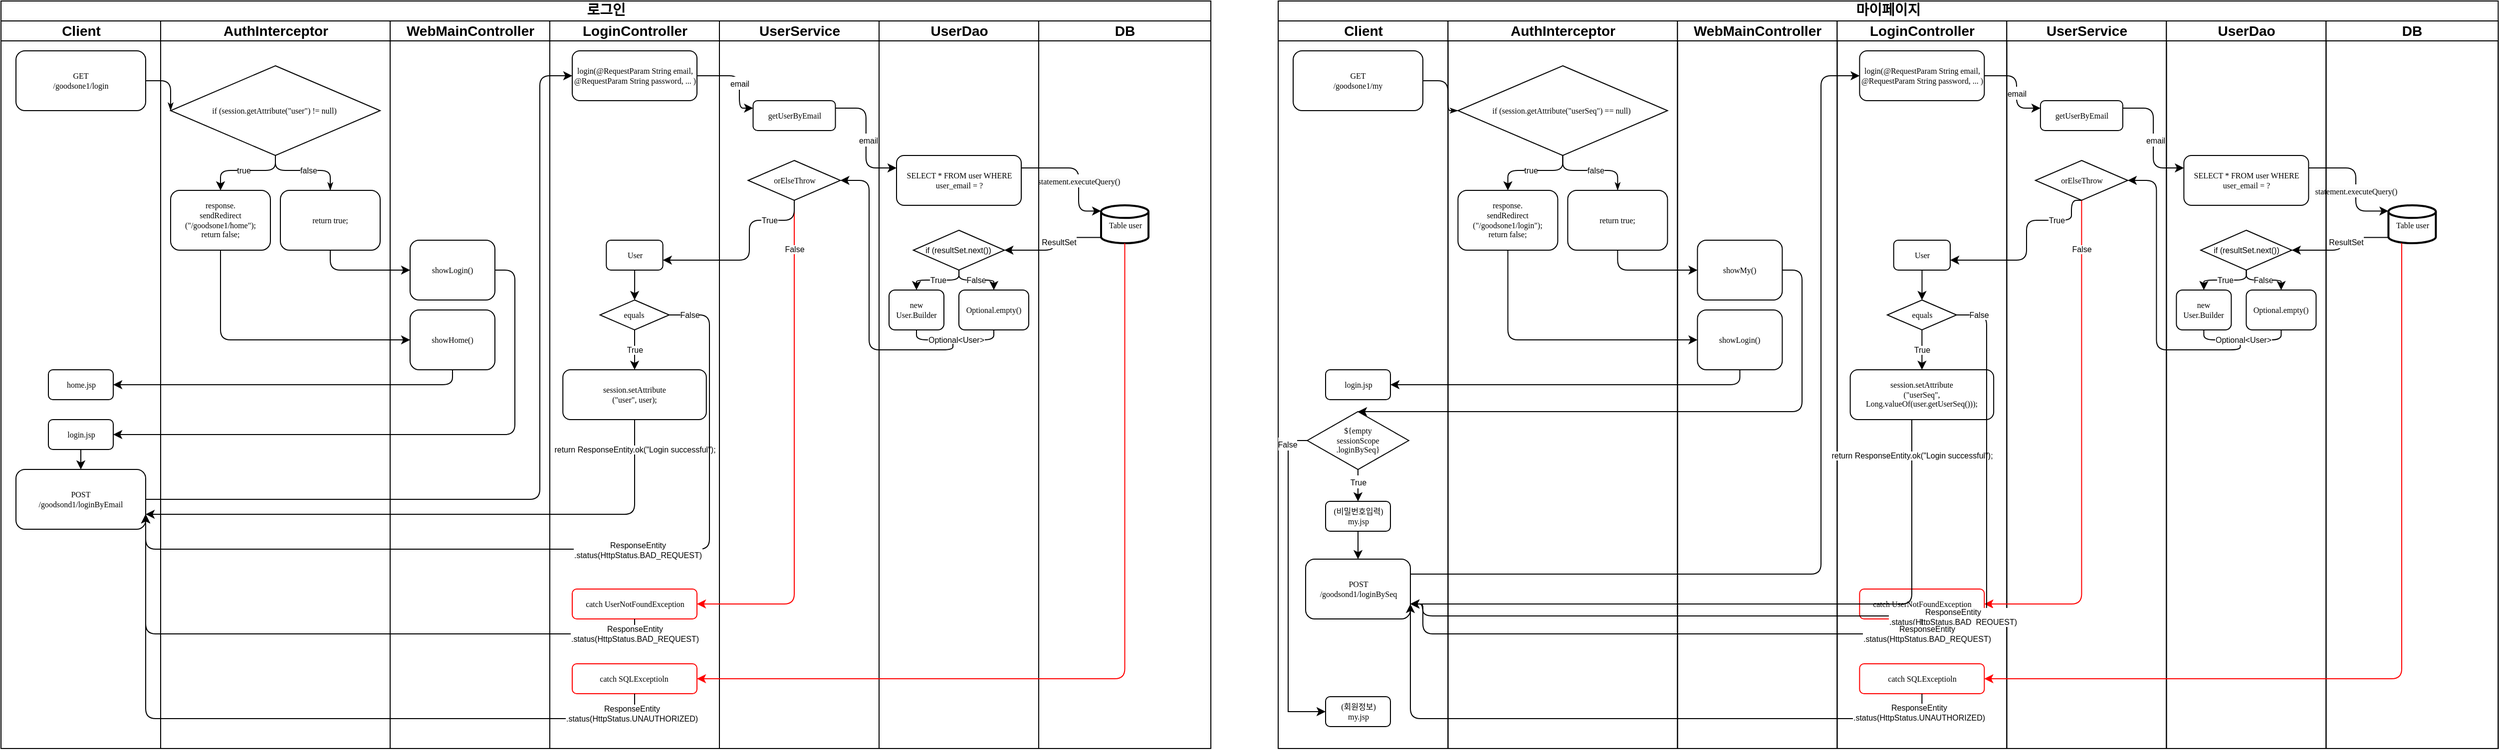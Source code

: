 <mxfile version="24.6.1" type="device">
  <diagram name="Page-1" id="74e2e168-ea6b-b213-b513-2b3c1d86103e">
    <mxGraphModel dx="3105" dy="2195" grid="0" gridSize="10" guides="1" tooltips="1" connect="1" arrows="1" fold="1" page="1" pageScale="1" pageWidth="1100" pageHeight="850" background="none" math="0" shadow="0">
      <root>
        <mxCell id="0" />
        <mxCell id="1" parent="0" />
        <mxCell id="77e6c97f196da883-1" value="로그인" style="swimlane;html=1;childLayout=stackLayout;startSize=20;rounded=0;shadow=0;labelBackgroundColor=none;strokeWidth=1;fontFamily=Verdana;fontSize=14;align=center;" parent="1" vertex="1">
          <mxGeometry x="90" y="20" width="1212.5" height="750" as="geometry" />
        </mxCell>
        <mxCell id="77e6c97f196da883-26" style="edgeStyle=orthogonalEdgeStyle;rounded=1;html=1;labelBackgroundColor=none;startArrow=none;startFill=0;startSize=5;endArrow=classicThin;endFill=1;endSize=5;jettySize=auto;orthogonalLoop=1;strokeWidth=1;fontFamily=Verdana;fontSize=8;entryX=0;entryY=0.5;entryDx=0;entryDy=0;" parent="77e6c97f196da883-1" source="77e6c97f196da883-8" target="_-b6Wf-rLav5tkxfngCv-1" edge="1">
          <mxGeometry relative="1" as="geometry">
            <mxPoint x="190" y="80" as="targetPoint" />
            <Array as="points">
              <mxPoint x="170" y="80" />
            </Array>
          </mxGeometry>
        </mxCell>
        <mxCell id="77e6c97f196da883-2" value="Client" style="swimlane;html=1;startSize=20;fontSize=14;" parent="77e6c97f196da883-1" vertex="1">
          <mxGeometry y="20" width="160" height="730" as="geometry" />
        </mxCell>
        <mxCell id="77e6c97f196da883-8" value="GET&lt;br style=&quot;font-size: 8px;&quot;&gt;/goodsone1/login" style="rounded=1;whiteSpace=wrap;html=1;shadow=0;labelBackgroundColor=none;strokeWidth=1;fontFamily=Verdana;fontSize=8;align=center;" parent="77e6c97f196da883-2" vertex="1">
          <mxGeometry x="15" y="30" width="130" height="60" as="geometry" />
        </mxCell>
        <mxCell id="_-b6Wf-rLav5tkxfngCv-128" style="edgeStyle=orthogonalEdgeStyle;shape=connector;curved=0;rounded=1;orthogonalLoop=1;jettySize=auto;html=1;entryX=0.5;entryY=0;entryDx=0;entryDy=0;shadow=0;strokeColor=default;align=center;verticalAlign=middle;fontFamily=Helvetica;fontSize=8;fontColor=default;labelBackgroundColor=default;resizable=0;endArrow=classic;flowAnimation=0;" parent="77e6c97f196da883-2" source="_-b6Wf-rLav5tkxfngCv-10" target="_-b6Wf-rLav5tkxfngCv-18" edge="1">
          <mxGeometry relative="1" as="geometry" />
        </mxCell>
        <mxCell id="_-b6Wf-rLav5tkxfngCv-10" value="login.jsp" style="rounded=1;whiteSpace=wrap;html=1;shadow=0;labelBackgroundColor=none;strokeWidth=1;fontFamily=Verdana;fontSize=8;align=center;" parent="77e6c97f196da883-2" vertex="1">
          <mxGeometry x="47.5" y="400" width="65" height="30" as="geometry" />
        </mxCell>
        <mxCell id="_-b6Wf-rLav5tkxfngCv-16" value="home.jsp" style="rounded=1;whiteSpace=wrap;html=1;shadow=0;labelBackgroundColor=none;strokeWidth=1;fontFamily=Verdana;fontSize=8;align=center;" parent="77e6c97f196da883-2" vertex="1">
          <mxGeometry x="47.5" y="350" width="65" height="30" as="geometry" />
        </mxCell>
        <mxCell id="_-b6Wf-rLav5tkxfngCv-18" value="POST&lt;br&gt;/goodsond1/loginByEmail" style="rounded=1;whiteSpace=wrap;html=1;shadow=0;labelBackgroundColor=none;strokeWidth=1;fontFamily=Verdana;fontSize=8;align=center;" parent="77e6c97f196da883-2" vertex="1">
          <mxGeometry x="15" y="450" width="130" height="60" as="geometry" />
        </mxCell>
        <mxCell id="77e6c97f196da883-3" value="AuthInterceptor" style="swimlane;html=1;startSize=20;fontSize=14;" parent="77e6c97f196da883-1" vertex="1">
          <mxGeometry x="160" y="20" width="230" height="730" as="geometry" />
        </mxCell>
        <mxCell id="_-b6Wf-rLav5tkxfngCv-1" value="if (session.getAttribute(&quot;user&quot;) != null)&amp;nbsp;" style="rhombus;whiteSpace=wrap;html=1;rounded=0;shadow=0;labelBackgroundColor=none;strokeWidth=1;fontFamily=Verdana;fontSize=8;align=center;" parent="77e6c97f196da883-3" vertex="1">
          <mxGeometry x="10" y="45" width="210" height="90" as="geometry" />
        </mxCell>
        <mxCell id="77e6c97f196da883-9" value="return true;" style="rounded=1;whiteSpace=wrap;html=1;shadow=0;labelBackgroundColor=none;strokeWidth=1;fontFamily=Verdana;fontSize=8;align=center;" parent="77e6c97f196da883-3" vertex="1">
          <mxGeometry x="120" y="170" width="100" height="60" as="geometry" />
        </mxCell>
        <mxCell id="77e6c97f196da883-27" style="edgeStyle=orthogonalEdgeStyle;rounded=1;html=1;labelBackgroundColor=none;startArrow=none;startFill=0;startSize=5;endArrow=classicThin;endFill=1;endSize=5;jettySize=auto;orthogonalLoop=1;strokeWidth=1;fontFamily=Verdana;fontSize=8;exitX=0.5;exitY=1;exitDx=0;exitDy=0;entryX=0.5;entryY=0;entryDx=0;entryDy=0;" parent="77e6c97f196da883-3" source="_-b6Wf-rLav5tkxfngCv-1" target="77e6c97f196da883-9" edge="1">
          <mxGeometry relative="1" as="geometry">
            <Array as="points">
              <mxPoint x="115" y="150" />
              <mxPoint x="170" y="150" />
            </Array>
            <mxPoint x="80" y="90" as="sourcePoint" />
          </mxGeometry>
        </mxCell>
        <mxCell id="_-b6Wf-rLav5tkxfngCv-2" value="false" style="edgeLabel;html=1;align=center;verticalAlign=middle;resizable=0;points=[];fontSize=8;" parent="77e6c97f196da883-27" vertex="1" connectable="0">
          <mxGeometry x="-0.493" relative="1" as="geometry">
            <mxPoint x="25" as="offset" />
          </mxGeometry>
        </mxCell>
        <mxCell id="77e6c97f196da883-12" value="response.&lt;div&gt;sendRedirect&lt;/div&gt;&lt;div&gt;(&quot;/goodsone1/home&quot;);&lt;br&gt;return false;&lt;/div&gt;" style="rounded=1;whiteSpace=wrap;html=1;shadow=0;labelBackgroundColor=none;strokeWidth=1;fontFamily=Verdana;fontSize=8;align=center;" parent="77e6c97f196da883-3" vertex="1">
          <mxGeometry x="10" y="170" width="100" height="60" as="geometry" />
        </mxCell>
        <mxCell id="_-b6Wf-rLav5tkxfngCv-5" style="edgeStyle=orthogonalEdgeStyle;rounded=1;orthogonalLoop=1;jettySize=auto;html=1;entryX=0.5;entryY=0;entryDx=0;entryDy=0;exitX=0.5;exitY=1;exitDx=0;exitDy=0;curved=0;fontSize=8;" parent="77e6c97f196da883-3" source="_-b6Wf-rLav5tkxfngCv-1" target="77e6c97f196da883-12" edge="1">
          <mxGeometry relative="1" as="geometry">
            <Array as="points">
              <mxPoint x="115" y="150" />
              <mxPoint x="60" y="150" />
            </Array>
          </mxGeometry>
        </mxCell>
        <mxCell id="_-b6Wf-rLav5tkxfngCv-6" value="true" style="edgeLabel;html=1;align=center;verticalAlign=middle;resizable=0;points=[];fontSize=8;" parent="_-b6Wf-rLav5tkxfngCv-5" vertex="1" connectable="0">
          <mxGeometry x="0.336" y="-3" relative="1" as="geometry">
            <mxPoint x="13" y="3" as="offset" />
          </mxGeometry>
        </mxCell>
        <mxCell id="77e6c97f196da883-4" value="WebMainController" style="swimlane;html=1;startSize=20;fontSize=14;" parent="77e6c97f196da883-1" vertex="1">
          <mxGeometry x="390" y="20" width="160" height="730" as="geometry" />
        </mxCell>
        <mxCell id="_-b6Wf-rLav5tkxfngCv-8" value="showLogin()" style="rounded=1;whiteSpace=wrap;html=1;shadow=0;labelBackgroundColor=none;strokeWidth=1;fontFamily=Verdana;fontSize=8;align=center;" parent="77e6c97f196da883-4" vertex="1">
          <mxGeometry x="20" y="220" width="85" height="60" as="geometry" />
        </mxCell>
        <mxCell id="_-b6Wf-rLav5tkxfngCv-13" value="showHome()" style="rounded=1;whiteSpace=wrap;html=1;shadow=0;labelBackgroundColor=none;strokeWidth=1;fontFamily=Verdana;fontSize=8;align=center;" parent="77e6c97f196da883-4" vertex="1">
          <mxGeometry x="20" y="290" width="85" height="60" as="geometry" />
        </mxCell>
        <mxCell id="_-b6Wf-rLav5tkxfngCv-11" style="edgeStyle=orthogonalEdgeStyle;rounded=1;orthogonalLoop=1;jettySize=auto;html=1;entryX=0;entryY=0.5;entryDx=0;entryDy=0;exitX=0.5;exitY=1;exitDx=0;exitDy=0;curved=0;" parent="77e6c97f196da883-1" source="77e6c97f196da883-9" target="_-b6Wf-rLav5tkxfngCv-8" edge="1">
          <mxGeometry relative="1" as="geometry" />
        </mxCell>
        <mxCell id="_-b6Wf-rLav5tkxfngCv-12" style="edgeStyle=orthogonalEdgeStyle;rounded=1;orthogonalLoop=1;jettySize=auto;html=1;entryX=1;entryY=0.5;entryDx=0;entryDy=0;exitX=1;exitY=0.5;exitDx=0;exitDy=0;curved=0;" parent="77e6c97f196da883-1" source="_-b6Wf-rLav5tkxfngCv-8" target="_-b6Wf-rLav5tkxfngCv-10" edge="1">
          <mxGeometry relative="1" as="geometry" />
        </mxCell>
        <mxCell id="_-b6Wf-rLav5tkxfngCv-17" style="edgeStyle=orthogonalEdgeStyle;rounded=1;orthogonalLoop=1;jettySize=auto;html=1;entryX=1;entryY=0.5;entryDx=0;entryDy=0;curved=0;exitX=0.5;exitY=1;exitDx=0;exitDy=0;" parent="77e6c97f196da883-1" source="_-b6Wf-rLav5tkxfngCv-13" target="_-b6Wf-rLav5tkxfngCv-16" edge="1">
          <mxGeometry relative="1" as="geometry">
            <Array as="points">
              <mxPoint x="453" y="385" />
            </Array>
          </mxGeometry>
        </mxCell>
        <mxCell id="_-b6Wf-rLav5tkxfngCv-14" style="edgeStyle=orthogonalEdgeStyle;rounded=1;orthogonalLoop=1;jettySize=auto;html=1;entryX=0;entryY=0.5;entryDx=0;entryDy=0;exitX=0.5;exitY=1;exitDx=0;exitDy=0;curved=0;" parent="77e6c97f196da883-1" source="77e6c97f196da883-12" target="_-b6Wf-rLav5tkxfngCv-13" edge="1">
          <mxGeometry relative="1" as="geometry" />
        </mxCell>
        <mxCell id="_-b6Wf-rLav5tkxfngCv-48" style="edgeStyle=orthogonalEdgeStyle;rounded=1;orthogonalLoop=1;jettySize=auto;html=1;entryX=0;entryY=0.5;entryDx=0;entryDy=0;curved=0;exitX=1;exitY=0.5;exitDx=0;exitDy=0;" parent="77e6c97f196da883-1" source="_-b6Wf-rLav5tkxfngCv-18" target="_-b6Wf-rLav5tkxfngCv-46" edge="1">
          <mxGeometry relative="1" as="geometry">
            <Array as="points">
              <mxPoint x="540" y="500" />
              <mxPoint x="540" y="75" />
            </Array>
          </mxGeometry>
        </mxCell>
        <mxCell id="_-b6Wf-rLav5tkxfngCv-63" style="edgeStyle=orthogonalEdgeStyle;rounded=1;orthogonalLoop=1;jettySize=auto;html=1;entryX=0;entryY=0.25;entryDx=0;entryDy=0;curved=0;exitX=1;exitY=0.25;exitDx=0;exitDy=0;" parent="77e6c97f196da883-1" source="_-b6Wf-rLav5tkxfngCv-61" target="_-b6Wf-rLav5tkxfngCv-50" edge="1">
          <mxGeometry relative="1" as="geometry" />
        </mxCell>
        <mxCell id="_-b6Wf-rLav5tkxfngCv-65" value="&lt;font style=&quot;font-size: 8px;&quot;&gt;email&lt;/font&gt;" style="edgeLabel;html=1;align=center;verticalAlign=middle;resizable=0;points=[];" parent="_-b6Wf-rLav5tkxfngCv-63" vertex="1" connectable="0">
          <mxGeometry x="0.015" y="2" relative="1" as="geometry">
            <mxPoint as="offset" />
          </mxGeometry>
        </mxCell>
        <mxCell id="_-b6Wf-rLav5tkxfngCv-71" value="&lt;span style=&quot;font-size: 8px;&quot;&gt;email&lt;/span&gt;" style="edgeStyle=orthogonalEdgeStyle;rounded=1;orthogonalLoop=1;jettySize=auto;html=1;exitX=1;exitY=0.5;exitDx=0;exitDy=0;entryX=0;entryY=0.25;entryDx=0;entryDy=0;curved=0;" parent="77e6c97f196da883-1" source="_-b6Wf-rLav5tkxfngCv-46" target="_-b6Wf-rLav5tkxfngCv-61" edge="1">
          <mxGeometry x="0.12" relative="1" as="geometry">
            <Array as="points">
              <mxPoint x="740" y="75" />
              <mxPoint x="740" y="108" />
            </Array>
            <mxPoint as="offset" />
          </mxGeometry>
        </mxCell>
        <mxCell id="_-b6Wf-rLav5tkxfngCv-97" value="" style="edgeLabel;html=1;align=center;verticalAlign=middle;resizable=0;points=[];rounded=1;shadow=0;strokeColor=default;strokeWidth=1;fontFamily=Helvetica;fontSize=8;fontColor=default;labelBackgroundColor=default;fillColor=default;" parent="_-b6Wf-rLav5tkxfngCv-71" vertex="1" connectable="0">
          <mxGeometry x="0.639" y="3" relative="1" as="geometry">
            <mxPoint x="-6" y="-19" as="offset" />
          </mxGeometry>
        </mxCell>
        <mxCell id="_-b6Wf-rLav5tkxfngCv-54" value="&lt;span style=&quot;font-family: Verdana; font-size: 8px; text-wrap: wrap; background-color: rgb(251, 251, 251);&quot;&gt;statement.executeQuery()&lt;/span&gt;" style="edgeStyle=orthogonalEdgeStyle;rounded=1;orthogonalLoop=1;jettySize=auto;html=1;entryX=0;entryY=0.15;entryDx=0;entryDy=0;exitX=1;exitY=0.25;exitDx=0;exitDy=0;entryPerimeter=0;curved=0;" parent="77e6c97f196da883-1" source="_-b6Wf-rLav5tkxfngCv-50" target="_-b6Wf-rLav5tkxfngCv-73" edge="1">
          <mxGeometry x="0.137" relative="1" as="geometry">
            <Array as="points">
              <mxPoint x="1080" y="167" />
              <mxPoint x="1080" y="211" />
            </Array>
            <mxPoint as="offset" />
          </mxGeometry>
        </mxCell>
        <mxCell id="77e6c97f196da883-5" value="LoginController" style="swimlane;html=1;startSize=20;fontSize=14;" parent="77e6c97f196da883-1" vertex="1">
          <mxGeometry x="550" y="20" width="170" height="730" as="geometry" />
        </mxCell>
        <mxCell id="_-b6Wf-rLav5tkxfngCv-46" value="login(@RequestParam String email, @RequestParam String password, ... )" style="rounded=1;whiteSpace=wrap;html=1;shadow=0;labelBackgroundColor=none;strokeWidth=1;fontFamily=Verdana;fontSize=8;align=center;" parent="77e6c97f196da883-5" vertex="1">
          <mxGeometry x="22.5" y="30" width="125" height="50" as="geometry" />
        </mxCell>
        <mxCell id="_-b6Wf-rLav5tkxfngCv-114" value="catch UserNotFoundException" style="rounded=1;whiteSpace=wrap;html=1;shadow=0;labelBackgroundColor=none;strokeWidth=1;fontFamily=Verdana;fontSize=8;align=center;strokeColor=#FF0000;" parent="77e6c97f196da883-5" vertex="1">
          <mxGeometry x="22.5" y="570" width="125" height="30" as="geometry" />
        </mxCell>
        <mxCell id="_-b6Wf-rLav5tkxfngCv-115" value="catch SQLExceptioln" style="rounded=1;whiteSpace=wrap;html=1;shadow=0;labelBackgroundColor=none;strokeWidth=1;fontFamily=Verdana;fontSize=8;align=center;strokeColor=#FF0000;" parent="77e6c97f196da883-5" vertex="1">
          <mxGeometry x="22.49" y="645" width="125" height="30" as="geometry" />
        </mxCell>
        <mxCell id="_-b6Wf-rLav5tkxfngCv-121" style="edgeStyle=orthogonalEdgeStyle;shape=connector;curved=0;rounded=1;orthogonalLoop=1;jettySize=auto;html=1;entryX=0.5;entryY=0;entryDx=0;entryDy=0;shadow=0;strokeColor=default;align=center;verticalAlign=middle;fontFamily=Helvetica;fontSize=8;fontColor=default;labelBackgroundColor=default;resizable=0;endArrow=classic;flowAnimation=0;" parent="77e6c97f196da883-5" source="_-b6Wf-rLav5tkxfngCv-117" target="_-b6Wf-rLav5tkxfngCv-120" edge="1">
          <mxGeometry relative="1" as="geometry" />
        </mxCell>
        <mxCell id="_-b6Wf-rLav5tkxfngCv-117" value="User" style="rounded=1;whiteSpace=wrap;html=1;shadow=0;labelBackgroundColor=none;strokeWidth=1;fontFamily=Verdana;fontSize=8;align=center;" parent="77e6c97f196da883-5" vertex="1">
          <mxGeometry x="56.66" y="220" width="56.67" height="30" as="geometry" />
        </mxCell>
        <mxCell id="_-b6Wf-rLav5tkxfngCv-126" value="True" style="edgeStyle=orthogonalEdgeStyle;shape=connector;curved=0;rounded=1;orthogonalLoop=1;jettySize=auto;html=1;entryX=0.5;entryY=0;entryDx=0;entryDy=0;shadow=0;strokeColor=default;align=center;verticalAlign=middle;fontFamily=Helvetica;fontSize=8;fontColor=default;labelBackgroundColor=default;resizable=0;endArrow=classic;flowAnimation=0;" parent="77e6c97f196da883-5" source="_-b6Wf-rLav5tkxfngCv-120" target="_-b6Wf-rLav5tkxfngCv-125" edge="1">
          <mxGeometry relative="1" as="geometry" />
        </mxCell>
        <mxCell id="_-b6Wf-rLav5tkxfngCv-120" value="equals" style="rhombus;whiteSpace=wrap;html=1;rounded=0;shadow=0;labelBackgroundColor=none;strokeWidth=1;fontFamily=Verdana;fontSize=8;align=center;" parent="77e6c97f196da883-5" vertex="1">
          <mxGeometry x="50.31" y="280" width="69.38" height="30" as="geometry" />
        </mxCell>
        <mxCell id="_-b6Wf-rLav5tkxfngCv-125" value="session.setAttribute&lt;div&gt;&lt;span style=&quot;background-color: initial;&quot;&gt;(&quot;user&quot;, user);&lt;/span&gt;&lt;/div&gt;" style="rounded=1;whiteSpace=wrap;html=1;shadow=0;labelBackgroundColor=none;strokeWidth=1;fontFamily=Verdana;fontSize=8;align=center;" parent="77e6c97f196da883-5" vertex="1">
          <mxGeometry x="13.12" y="350" width="143.76" height="50" as="geometry" />
        </mxCell>
        <mxCell id="77e6c97f196da883-6" value="UserService" style="swimlane;html=1;startSize=20;fontSize=14;" parent="77e6c97f196da883-1" vertex="1">
          <mxGeometry x="720" y="20" width="160" height="730" as="geometry" />
        </mxCell>
        <mxCell id="_-b6Wf-rLav5tkxfngCv-61" value="&lt;div&gt;getUserByEmail&lt;/div&gt;" style="rounded=1;whiteSpace=wrap;html=1;shadow=0;labelBackgroundColor=none;strokeWidth=1;fontFamily=Verdana;fontSize=8;align=center;" parent="77e6c97f196da883-6" vertex="1">
          <mxGeometry x="33.75" y="80" width="82.5" height="30" as="geometry" />
        </mxCell>
        <mxCell id="_-b6Wf-rLav5tkxfngCv-85" value="orElseThrow" style="rhombus;whiteSpace=wrap;html=1;rounded=0;shadow=0;labelBackgroundColor=none;strokeWidth=1;fontFamily=Verdana;fontSize=8;align=center;" parent="77e6c97f196da883-6" vertex="1">
          <mxGeometry x="28.75" y="140" width="92.5" height="40" as="geometry" />
        </mxCell>
        <mxCell id="77e6c97f196da883-7" value="UserDao" style="swimlane;html=1;startSize=20;fontSize=14;" parent="77e6c97f196da883-1" vertex="1">
          <mxGeometry x="880" y="20" width="160" height="730" as="geometry" />
        </mxCell>
        <mxCell id="_-b6Wf-rLav5tkxfngCv-50" value="SELECT * FROM user WHERE user_email = ?" style="rounded=1;whiteSpace=wrap;html=1;shadow=0;labelBackgroundColor=none;strokeWidth=1;fontFamily=Verdana;fontSize=8;align=center;" parent="77e6c97f196da883-7" vertex="1">
          <mxGeometry x="17.5" y="135" width="125" height="50" as="geometry" />
        </mxCell>
        <mxCell id="_-b6Wf-rLav5tkxfngCv-93" value="&lt;font style=&quot;font-size: 8px;&quot;&gt;True&lt;/font&gt;" style="edgeStyle=orthogonalEdgeStyle;shape=connector;curved=0;rounded=1;orthogonalLoop=1;jettySize=auto;html=1;shadow=0;strokeColor=default;align=center;verticalAlign=middle;fontFamily=Helvetica;fontSize=8;fontColor=default;labelBackgroundColor=default;resizable=0;endArrow=classic;flowAnimation=0;entryX=0.5;entryY=0;entryDx=0;entryDy=0;" parent="77e6c97f196da883-7" source="_-b6Wf-rLav5tkxfngCv-87" target="_-b6Wf-rLav5tkxfngCv-92" edge="1">
          <mxGeometry relative="1" as="geometry">
            <Array as="points">
              <mxPoint x="80" y="260" />
              <mxPoint x="37" y="260" />
            </Array>
          </mxGeometry>
        </mxCell>
        <mxCell id="_-b6Wf-rLav5tkxfngCv-98" style="edgeStyle=orthogonalEdgeStyle;shape=connector;curved=0;rounded=1;orthogonalLoop=1;jettySize=auto;html=1;entryX=0.5;entryY=0;entryDx=0;entryDy=0;shadow=0;strokeColor=default;align=center;verticalAlign=middle;fontFamily=Helvetica;fontSize=8;fontColor=default;labelBackgroundColor=default;resizable=0;endArrow=classic;flowAnimation=0;" parent="77e6c97f196da883-7" source="_-b6Wf-rLav5tkxfngCv-87" target="_-b6Wf-rLav5tkxfngCv-96" edge="1">
          <mxGeometry relative="1" as="geometry">
            <Array as="points">
              <mxPoint x="80" y="260" />
              <mxPoint x="115" y="260" />
            </Array>
          </mxGeometry>
        </mxCell>
        <mxCell id="_-b6Wf-rLav5tkxfngCv-99" value="False" style="edgeLabel;html=1;align=center;verticalAlign=middle;resizable=0;points=[];rounded=1;shadow=0;strokeColor=default;strokeWidth=1;fontFamily=Helvetica;fontSize=8;fontColor=default;labelBackgroundColor=default;fillColor=default;" parent="_-b6Wf-rLav5tkxfngCv-98" vertex="1" connectable="0">
          <mxGeometry x="0.368" relative="1" as="geometry">
            <mxPoint x="-11" as="offset" />
          </mxGeometry>
        </mxCell>
        <mxCell id="_-b6Wf-rLav5tkxfngCv-87" value="&lt;font face=&quot;Helvetica&quot;&gt;&lt;span style=&quot;text-wrap: nowrap;&quot;&gt;if (resultSet.next())&lt;/span&gt;&lt;/font&gt;" style="rhombus;whiteSpace=wrap;html=1;rounded=0;shadow=0;labelBackgroundColor=none;strokeWidth=1;fontFamily=Verdana;fontSize=8;align=center;" parent="77e6c97f196da883-7" vertex="1">
          <mxGeometry x="34.38" y="210" width="91.25" height="40" as="geometry" />
        </mxCell>
        <mxCell id="_-b6Wf-rLav5tkxfngCv-92" value="new User.Builder" style="whiteSpace=wrap;html=1;fontSize=8;fontFamily=Verdana;rounded=1;shadow=0;labelBackgroundColor=none;strokeWidth=1;" parent="77e6c97f196da883-7" vertex="1">
          <mxGeometry x="10" y="270" width="55" height="40" as="geometry" />
        </mxCell>
        <mxCell id="_-b6Wf-rLav5tkxfngCv-96" value="Optional.empty()" style="whiteSpace=wrap;html=1;fontSize=8;fontFamily=Verdana;rounded=1;shadow=0;labelBackgroundColor=none;strokeWidth=1;" parent="77e6c97f196da883-7" vertex="1">
          <mxGeometry x="80" y="270" width="70" height="40" as="geometry" />
        </mxCell>
        <mxCell id="_-b6Wf-rLav5tkxfngCv-108" value="" style="group" parent="77e6c97f196da883-7" vertex="1" connectable="0">
          <mxGeometry x="-39" y="324" width="113" height="26" as="geometry" />
        </mxCell>
        <mxCell id="_-b6Wf-rLav5tkxfngCv-105" value="Optional&amp;lt;User&amp;gt;" style="endArrow=none;html=1;rounded=1;shadow=0;strokeColor=default;align=center;verticalAlign=middle;fontFamily=Helvetica;fontSize=8;fontColor=default;labelBackgroundColor=default;resizable=0;edgeStyle=orthogonalEdgeStyle;flowAnimation=0;curved=0;entryX=0.5;entryY=1;entryDx=0;entryDy=0;exitX=0.5;exitY=1;exitDx=0;exitDy=0;" parent="_-b6Wf-rLav5tkxfngCv-108" source="_-b6Wf-rLav5tkxfngCv-92" target="_-b6Wf-rLav5tkxfngCv-96" edge="1">
          <mxGeometry width="50" height="50" relative="1" as="geometry">
            <mxPoint x="9" y="-24" as="sourcePoint" />
            <mxPoint x="59" y="-74" as="targetPoint" />
          </mxGeometry>
        </mxCell>
        <mxCell id="_-b6Wf-rLav5tkxfngCv-107" value="&lt;div&gt;&lt;br&gt;&lt;/div&gt;" style="edgeStyle=orthogonalEdgeStyle;shape=connector;curved=0;rounded=1;orthogonalLoop=1;jettySize=auto;html=1;shadow=0;strokeColor=default;align=center;verticalAlign=middle;fontFamily=Helvetica;fontSize=8;fontColor=default;labelBackgroundColor=default;resizable=0;endArrow=classic;flowAnimation=0;entryX=1;entryY=0.5;entryDx=0;entryDy=0;" parent="_-b6Wf-rLav5tkxfngCv-108" target="_-b6Wf-rLav5tkxfngCv-85" edge="1">
          <mxGeometry relative="1" as="geometry">
            <mxPoint x="113" as="sourcePoint" />
            <mxPoint x="77" y="36" as="targetPoint" />
            <Array as="points">
              <mxPoint x="113" y="6" />
              <mxPoint x="29" y="6" />
              <mxPoint x="29" y="-164" />
            </Array>
          </mxGeometry>
        </mxCell>
        <mxCell id="_-b6Wf-rLav5tkxfngCv-47" value="DB" style="swimlane;html=1;startSize=20;fontSize=14;" parent="77e6c97f196da883-1" vertex="1">
          <mxGeometry x="1040" y="20" width="172.5" height="730" as="geometry" />
        </mxCell>
        <mxCell id="_-b6Wf-rLav5tkxfngCv-73" value="&lt;span style=&quot;font-family: Verdana; font-size: 8px;&quot;&gt;Table user&lt;/span&gt;" style="strokeWidth=2;html=1;shape=mxgraph.flowchart.database;whiteSpace=wrap;" parent="_-b6Wf-rLav5tkxfngCv-47" vertex="1">
          <mxGeometry x="62.5" y="185" width="47.5" height="38" as="geometry" />
        </mxCell>
        <mxCell id="_-b6Wf-rLav5tkxfngCv-88" style="edgeStyle=orthogonalEdgeStyle;rounded=1;orthogonalLoop=1;jettySize=auto;html=1;entryX=1;entryY=0.5;entryDx=0;entryDy=0;shadow=0;flowAnimation=0;curved=0;exitX=0;exitY=0.85;exitDx=0;exitDy=0;exitPerimeter=0;" parent="77e6c97f196da883-1" source="_-b6Wf-rLav5tkxfngCv-73" target="_-b6Wf-rLav5tkxfngCv-87" edge="1">
          <mxGeometry relative="1" as="geometry" />
        </mxCell>
        <mxCell id="_-b6Wf-rLav5tkxfngCv-91" value="&lt;font style=&quot;font-size: 8px;&quot;&gt;ResultSet&lt;/font&gt;" style="edgeLabel;html=1;align=center;verticalAlign=middle;resizable=0;points=[];fontFamily=Helvetica;fontSize=11;fontColor=default;labelBackgroundColor=default;" parent="_-b6Wf-rLav5tkxfngCv-88" vertex="1" connectable="0">
          <mxGeometry x="-0.501" y="2" relative="1" as="geometry">
            <mxPoint x="-15" y="1" as="offset" />
          </mxGeometry>
        </mxCell>
        <mxCell id="_-b6Wf-rLav5tkxfngCv-111" style="edgeStyle=orthogonalEdgeStyle;shape=connector;curved=0;rounded=1;orthogonalLoop=1;jettySize=auto;html=1;entryX=1;entryY=0.5;entryDx=0;entryDy=0;shadow=0;strokeColor=#FF0000;align=center;verticalAlign=middle;fontFamily=Helvetica;fontSize=8;fontColor=default;labelBackgroundColor=default;resizable=0;endArrow=classic;flowAnimation=0;exitX=0.5;exitY=1;exitDx=0;exitDy=0;" parent="77e6c97f196da883-1" source="_-b6Wf-rLav5tkxfngCv-85" target="_-b6Wf-rLav5tkxfngCv-114" edge="1">
          <mxGeometry relative="1" as="geometry">
            <mxPoint x="804.45" y="210" as="sourcePoint" />
            <mxPoint x="864.6" y="311.0" as="targetPoint" />
          </mxGeometry>
        </mxCell>
        <mxCell id="_-b6Wf-rLav5tkxfngCv-112" value="False" style="edgeLabel;html=1;align=center;verticalAlign=middle;resizable=0;points=[];rounded=1;shadow=0;strokeColor=default;strokeWidth=1;fontFamily=Helvetica;fontSize=8;fontColor=default;labelBackgroundColor=default;fillColor=default;" parent="_-b6Wf-rLav5tkxfngCv-111" vertex="1" connectable="0">
          <mxGeometry x="0.368" relative="1" as="geometry">
            <mxPoint y="-295" as="offset" />
          </mxGeometry>
        </mxCell>
        <mxCell id="_-b6Wf-rLav5tkxfngCv-116" style="edgeStyle=orthogonalEdgeStyle;shape=connector;curved=0;rounded=1;orthogonalLoop=1;jettySize=auto;html=1;entryX=1;entryY=0.5;entryDx=0;entryDy=0;shadow=0;strokeColor=#FF0000;align=center;verticalAlign=middle;fontFamily=Helvetica;fontSize=8;fontColor=default;labelBackgroundColor=default;resizable=0;endArrow=classic;flowAnimation=0;" parent="77e6c97f196da883-1" source="_-b6Wf-rLav5tkxfngCv-73" target="_-b6Wf-rLav5tkxfngCv-115" edge="1">
          <mxGeometry relative="1" as="geometry">
            <Array as="points">
              <mxPoint x="1126" y="680" />
            </Array>
          </mxGeometry>
        </mxCell>
        <mxCell id="_-b6Wf-rLav5tkxfngCv-110" value="&lt;font style=&quot;font-size: 8px;&quot;&gt;True&lt;/font&gt;" style="edgeStyle=orthogonalEdgeStyle;shape=connector;curved=0;rounded=1;orthogonalLoop=1;jettySize=auto;html=1;shadow=0;strokeColor=default;align=center;verticalAlign=middle;fontFamily=Helvetica;fontSize=8;fontColor=default;labelBackgroundColor=default;resizable=0;endArrow=classic;flowAnimation=0;exitX=0.5;exitY=1;exitDx=0;exitDy=0;" parent="77e6c97f196da883-1" source="_-b6Wf-rLav5tkxfngCv-85" target="_-b6Wf-rLav5tkxfngCv-117" edge="1">
          <mxGeometry x="-0.53" relative="1" as="geometry">
            <mxPoint x="791.75" y="210" as="sourcePoint" />
            <mxPoint x="749.75" y="230" as="targetPoint" />
            <Array as="points">
              <mxPoint x="795" y="220" />
              <mxPoint x="750" y="220" />
              <mxPoint x="750" y="260" />
            </Array>
            <mxPoint as="offset" />
          </mxGeometry>
        </mxCell>
        <mxCell id="_-b6Wf-rLav5tkxfngCv-118" value="" style="edgeLabel;html=1;align=center;verticalAlign=middle;resizable=0;points=[];rounded=1;shadow=0;strokeColor=default;strokeWidth=1;fontFamily=Helvetica;fontSize=8;fontColor=default;labelBackgroundColor=default;fillColor=default;" parent="_-b6Wf-rLav5tkxfngCv-110" vertex="1" connectable="0">
          <mxGeometry x="0.736" relative="1" as="geometry">
            <mxPoint as="offset" />
          </mxGeometry>
        </mxCell>
        <mxCell id="_-b6Wf-rLav5tkxfngCv-127" value="return ResponseEntity.ok(&quot;Login successful&quot;);" style="edgeStyle=orthogonalEdgeStyle;shape=connector;curved=0;rounded=1;orthogonalLoop=1;jettySize=auto;html=1;entryX=1;entryY=0.75;entryDx=0;entryDy=0;shadow=0;strokeColor=default;align=center;verticalAlign=middle;fontFamily=Helvetica;fontSize=8;fontColor=default;labelBackgroundColor=default;resizable=0;endArrow=classic;flowAnimation=0;" parent="77e6c97f196da883-1" source="_-b6Wf-rLav5tkxfngCv-125" target="_-b6Wf-rLav5tkxfngCv-18" edge="1">
          <mxGeometry x="-0.897" relative="1" as="geometry">
            <Array as="points">
              <mxPoint x="635" y="515" />
            </Array>
            <mxPoint as="offset" />
          </mxGeometry>
        </mxCell>
        <mxCell id="_-b6Wf-rLav5tkxfngCv-130" value="" style="edgeStyle=orthogonalEdgeStyle;shape=connector;curved=0;rounded=1;orthogonalLoop=1;jettySize=auto;html=1;entryX=1;entryY=0.75;entryDx=0;entryDy=0;shadow=0;strokeColor=default;align=center;verticalAlign=middle;fontFamily=Helvetica;fontSize=8;fontColor=default;labelBackgroundColor=default;resizable=0;endArrow=classic;flowAnimation=0;" parent="77e6c97f196da883-1" source="_-b6Wf-rLav5tkxfngCv-120" target="_-b6Wf-rLav5tkxfngCv-18" edge="1">
          <mxGeometry x="-0.954" y="-15" relative="1" as="geometry">
            <Array as="points">
              <mxPoint x="710" y="315" />
              <mxPoint x="710" y="550" />
              <mxPoint x="145" y="550" />
            </Array>
            <mxPoint as="offset" />
          </mxGeometry>
        </mxCell>
        <mxCell id="_-b6Wf-rLav5tkxfngCv-131" value="False" style="edgeLabel;html=1;align=center;verticalAlign=middle;resizable=0;points=[];rounded=1;shadow=0;strokeColor=default;strokeWidth=1;fontFamily=Helvetica;fontSize=8;fontColor=default;labelBackgroundColor=default;fillColor=default;" parent="_-b6Wf-rLav5tkxfngCv-130" vertex="1" connectable="0">
          <mxGeometry x="-0.953" relative="1" as="geometry">
            <mxPoint as="offset" />
          </mxGeometry>
        </mxCell>
        <mxCell id="_-b6Wf-rLav5tkxfngCv-132" value="ResponseEntity&lt;div&gt;.status(HttpStatus.BAD_REQUEST)&lt;br&gt;&lt;/div&gt;" style="edgeLabel;html=1;align=center;verticalAlign=middle;resizable=0;points=[];rounded=1;shadow=0;strokeColor=default;strokeWidth=1;fontFamily=Helvetica;fontSize=8;fontColor=default;labelBackgroundColor=default;fillColor=default;" parent="_-b6Wf-rLav5tkxfngCv-130" vertex="1" connectable="0">
          <mxGeometry x="-0.206" y="1" relative="1" as="geometry">
            <mxPoint as="offset" />
          </mxGeometry>
        </mxCell>
        <mxCell id="_-b6Wf-rLav5tkxfngCv-133" style="edgeStyle=orthogonalEdgeStyle;shape=connector;curved=0;rounded=1;orthogonalLoop=1;jettySize=auto;html=1;entryX=1;entryY=0.75;entryDx=0;entryDy=0;shadow=0;strokeColor=default;align=center;verticalAlign=middle;fontFamily=Helvetica;fontSize=8;fontColor=default;labelBackgroundColor=default;resizable=0;endArrow=classic;flowAnimation=0;" parent="77e6c97f196da883-1" source="_-b6Wf-rLav5tkxfngCv-114" target="_-b6Wf-rLav5tkxfngCv-18" edge="1">
          <mxGeometry relative="1" as="geometry">
            <Array as="points">
              <mxPoint x="145" y="635" />
            </Array>
          </mxGeometry>
        </mxCell>
        <mxCell id="_-b6Wf-rLav5tkxfngCv-135" value="ResponseEntity&lt;div&gt;.status(HttpStatus.BAD_REQUEST)&lt;/div&gt;" style="edgeLabel;html=1;align=center;verticalAlign=middle;resizable=0;points=[];rounded=1;shadow=0;strokeColor=default;strokeWidth=1;fontFamily=Helvetica;fontSize=8;fontColor=default;labelBackgroundColor=default;fillColor=default;" parent="_-b6Wf-rLav5tkxfngCv-133" vertex="1" connectable="0">
          <mxGeometry x="-0.852" relative="1" as="geometry">
            <mxPoint x="31" as="offset" />
          </mxGeometry>
        </mxCell>
        <mxCell id="_-b6Wf-rLav5tkxfngCv-134" style="edgeStyle=orthogonalEdgeStyle;shape=connector;curved=0;rounded=1;orthogonalLoop=1;jettySize=auto;html=1;shadow=0;strokeColor=default;align=center;verticalAlign=middle;fontFamily=Helvetica;fontSize=8;fontColor=default;labelBackgroundColor=default;resizable=0;endArrow=classic;flowAnimation=0;entryX=1;entryY=0.75;entryDx=0;entryDy=0;exitX=0.5;exitY=1;exitDx=0;exitDy=0;" parent="77e6c97f196da883-1" source="_-b6Wf-rLav5tkxfngCv-115" target="_-b6Wf-rLav5tkxfngCv-18" edge="1">
          <mxGeometry relative="1" as="geometry">
            <mxPoint x="210" y="550" as="targetPoint" />
            <Array as="points">
              <mxPoint x="635" y="720" />
              <mxPoint x="145" y="720" />
            </Array>
          </mxGeometry>
        </mxCell>
        <mxCell id="_-b6Wf-rLav5tkxfngCv-136" value="ResponseEntity&lt;div&gt;.status(HttpStatus.UNAUTHORIZED)&lt;/div&gt;" style="edgeLabel;html=1;align=center;verticalAlign=middle;resizable=0;points=[];rounded=1;shadow=0;strokeColor=default;strokeWidth=1;fontFamily=Helvetica;fontSize=8;fontColor=default;labelBackgroundColor=default;fillColor=default;" parent="_-b6Wf-rLav5tkxfngCv-134" vertex="1" connectable="0">
          <mxGeometry x="-0.944" y="-3" relative="1" as="geometry">
            <mxPoint as="offset" />
          </mxGeometry>
        </mxCell>
        <mxCell id="hsu4_0Md_M0oJrGJHLL6-1" value="마이페이지" style="swimlane;html=1;childLayout=stackLayout;startSize=20;rounded=0;shadow=0;labelBackgroundColor=none;strokeWidth=1;fontFamily=Verdana;fontSize=14;align=center;" parent="1" vertex="1">
          <mxGeometry x="1370" y="20" width="1222.69" height="750" as="geometry" />
        </mxCell>
        <mxCell id="hsu4_0Md_M0oJrGJHLL6-2" style="edgeStyle=orthogonalEdgeStyle;rounded=1;html=1;labelBackgroundColor=none;startArrow=none;startFill=0;startSize=5;endArrow=classicThin;endFill=1;endSize=5;jettySize=auto;orthogonalLoop=1;strokeWidth=1;fontFamily=Verdana;fontSize=8;entryX=0;entryY=0.5;entryDx=0;entryDy=0;" parent="hsu4_0Md_M0oJrGJHLL6-1" source="hsu4_0Md_M0oJrGJHLL6-4" target="hsu4_0Md_M0oJrGJHLL6-10" edge="1">
          <mxGeometry relative="1" as="geometry">
            <mxPoint x="190" y="80" as="targetPoint" />
            <Array as="points">
              <mxPoint x="170" y="80" />
            </Array>
          </mxGeometry>
        </mxCell>
        <mxCell id="hsu4_0Md_M0oJrGJHLL6-3" value="Client" style="swimlane;html=1;startSize=20;fontSize=14;" parent="hsu4_0Md_M0oJrGJHLL6-1" vertex="1">
          <mxGeometry y="20" width="170.19" height="730" as="geometry" />
        </mxCell>
        <mxCell id="hsu4_0Md_M0oJrGJHLL6-4" value="GET&lt;br style=&quot;font-size: 8px;&quot;&gt;/goodsone1/my" style="rounded=1;whiteSpace=wrap;html=1;shadow=0;labelBackgroundColor=none;strokeWidth=1;fontFamily=Verdana;fontSize=8;align=center;" parent="hsu4_0Md_M0oJrGJHLL6-3" vertex="1">
          <mxGeometry x="15" y="30" width="130" height="60" as="geometry" />
        </mxCell>
        <mxCell id="hsu4_0Md_M0oJrGJHLL6-7" value="login.jsp" style="rounded=1;whiteSpace=wrap;html=1;shadow=0;labelBackgroundColor=none;strokeWidth=1;fontFamily=Verdana;fontSize=8;align=center;" parent="hsu4_0Md_M0oJrGJHLL6-3" vertex="1">
          <mxGeometry x="47.5" y="350" width="65" height="30" as="geometry" />
        </mxCell>
        <mxCell id="hsu4_0Md_M0oJrGJHLL6-8" value="POST&lt;br&gt;/goodsond1/loginBySeq" style="rounded=1;whiteSpace=wrap;html=1;shadow=0;labelBackgroundColor=none;strokeWidth=1;fontFamily=Verdana;fontSize=8;align=center;" parent="hsu4_0Md_M0oJrGJHLL6-3" vertex="1">
          <mxGeometry x="27.5" y="540" width="105" height="60" as="geometry" />
        </mxCell>
        <mxCell id="hsu4_0Md_M0oJrGJHLL6-73" value="&lt;font style=&quot;font-size: 8px;&quot;&gt;True&lt;/font&gt;" style="edgeStyle=orthogonalEdgeStyle;rounded=0;orthogonalLoop=1;jettySize=auto;html=1;entryX=0.5;entryY=0;entryDx=0;entryDy=0;" parent="hsu4_0Md_M0oJrGJHLL6-3" source="hsu4_0Md_M0oJrGJHLL6-70" target="hsu4_0Md_M0oJrGJHLL6-6" edge="1">
          <mxGeometry x="-0.25" relative="1" as="geometry">
            <mxPoint as="offset" />
          </mxGeometry>
        </mxCell>
        <mxCell id="hsu4_0Md_M0oJrGJHLL6-76" value="&lt;font style=&quot;font-size: 8px;&quot;&gt;False&lt;/font&gt;" style="edgeStyle=orthogonalEdgeStyle;rounded=0;orthogonalLoop=1;jettySize=auto;html=1;entryX=0;entryY=0.5;entryDx=0;entryDy=0;exitX=0;exitY=0.5;exitDx=0;exitDy=0;" parent="hsu4_0Md_M0oJrGJHLL6-3" source="hsu4_0Md_M0oJrGJHLL6-70" target="hsu4_0Md_M0oJrGJHLL6-75" edge="1">
          <mxGeometry x="-0.867" y="-1" relative="1" as="geometry">
            <Array as="points">
              <mxPoint x="10" y="421" />
              <mxPoint x="10" y="693" />
            </Array>
            <mxPoint as="offset" />
          </mxGeometry>
        </mxCell>
        <mxCell id="hsu4_0Md_M0oJrGJHLL6-70" value="${empty&lt;div&gt;sessionScope&lt;div&gt;.loginBySeq}&lt;/div&gt;&lt;/div&gt;" style="rhombus;whiteSpace=wrap;html=1;rounded=0;shadow=0;labelBackgroundColor=none;strokeWidth=1;fontFamily=Verdana;fontSize=8;align=center;" parent="hsu4_0Md_M0oJrGJHLL6-3" vertex="1">
          <mxGeometry x="29.13" y="392" width="101.73" height="58" as="geometry" />
        </mxCell>
        <mxCell id="hsu4_0Md_M0oJrGJHLL6-75" value="(회원정보)&lt;div&gt;my.jsp&lt;/div&gt;" style="rounded=1;whiteSpace=wrap;html=1;shadow=0;labelBackgroundColor=none;strokeWidth=1;fontFamily=Verdana;fontSize=8;align=center;" parent="hsu4_0Md_M0oJrGJHLL6-3" vertex="1">
          <mxGeometry x="47.5" y="678" width="65" height="30" as="geometry" />
        </mxCell>
        <mxCell id="hsu4_0Md_M0oJrGJHLL6-80" style="edgeStyle=orthogonalEdgeStyle;rounded=0;orthogonalLoop=1;jettySize=auto;html=1;entryX=0.5;entryY=0;entryDx=0;entryDy=0;" parent="hsu4_0Md_M0oJrGJHLL6-3" source="hsu4_0Md_M0oJrGJHLL6-6" target="hsu4_0Md_M0oJrGJHLL6-8" edge="1">
          <mxGeometry relative="1" as="geometry" />
        </mxCell>
        <mxCell id="hsu4_0Md_M0oJrGJHLL6-6" value="(비밀번호입력)&lt;div&gt;my.jsp&lt;/div&gt;" style="rounded=1;whiteSpace=wrap;html=1;shadow=0;labelBackgroundColor=none;strokeWidth=1;fontFamily=Verdana;fontSize=8;align=center;" parent="hsu4_0Md_M0oJrGJHLL6-3" vertex="1">
          <mxGeometry x="47.5" y="482" width="65" height="30" as="geometry" />
        </mxCell>
        <mxCell id="hsu4_0Md_M0oJrGJHLL6-9" value="AuthInterceptor" style="swimlane;html=1;startSize=20;fontSize=14;" parent="hsu4_0Md_M0oJrGJHLL6-1" vertex="1">
          <mxGeometry x="170.19" y="20" width="230" height="730" as="geometry" />
        </mxCell>
        <mxCell id="hsu4_0Md_M0oJrGJHLL6-10" value="if (session.getAttribute(&quot;userSeq&quot;) == null)&amp;nbsp;" style="rhombus;whiteSpace=wrap;html=1;rounded=0;shadow=0;labelBackgroundColor=none;strokeWidth=1;fontFamily=Verdana;fontSize=8;align=center;" parent="hsu4_0Md_M0oJrGJHLL6-9" vertex="1">
          <mxGeometry x="10" y="45" width="210" height="90" as="geometry" />
        </mxCell>
        <mxCell id="hsu4_0Md_M0oJrGJHLL6-11" value="return true;" style="rounded=1;whiteSpace=wrap;html=1;shadow=0;labelBackgroundColor=none;strokeWidth=1;fontFamily=Verdana;fontSize=8;align=center;" parent="hsu4_0Md_M0oJrGJHLL6-9" vertex="1">
          <mxGeometry x="120" y="170" width="100" height="60" as="geometry" />
        </mxCell>
        <mxCell id="hsu4_0Md_M0oJrGJHLL6-12" style="edgeStyle=orthogonalEdgeStyle;rounded=1;html=1;labelBackgroundColor=none;startArrow=none;startFill=0;startSize=5;endArrow=classicThin;endFill=1;endSize=5;jettySize=auto;orthogonalLoop=1;strokeWidth=1;fontFamily=Verdana;fontSize=8;exitX=0.5;exitY=1;exitDx=0;exitDy=0;entryX=0.5;entryY=0;entryDx=0;entryDy=0;" parent="hsu4_0Md_M0oJrGJHLL6-9" source="hsu4_0Md_M0oJrGJHLL6-10" target="hsu4_0Md_M0oJrGJHLL6-11" edge="1">
          <mxGeometry relative="1" as="geometry">
            <Array as="points">
              <mxPoint x="115" y="150" />
              <mxPoint x="170" y="150" />
            </Array>
            <mxPoint x="80" y="90" as="sourcePoint" />
          </mxGeometry>
        </mxCell>
        <mxCell id="hsu4_0Md_M0oJrGJHLL6-13" value="false" style="edgeLabel;html=1;align=center;verticalAlign=middle;resizable=0;points=[];fontSize=8;" parent="hsu4_0Md_M0oJrGJHLL6-12" vertex="1" connectable="0">
          <mxGeometry x="-0.493" relative="1" as="geometry">
            <mxPoint x="25" as="offset" />
          </mxGeometry>
        </mxCell>
        <mxCell id="hsu4_0Md_M0oJrGJHLL6-14" value="response.&lt;div&gt;sendRedirect&lt;/div&gt;&lt;div&gt;(&quot;/goodsone1/login&quot;);&lt;br&gt;return false;&lt;/div&gt;" style="rounded=1;whiteSpace=wrap;html=1;shadow=0;labelBackgroundColor=none;strokeWidth=1;fontFamily=Verdana;fontSize=8;align=center;" parent="hsu4_0Md_M0oJrGJHLL6-9" vertex="1">
          <mxGeometry x="10" y="170" width="100" height="60" as="geometry" />
        </mxCell>
        <mxCell id="hsu4_0Md_M0oJrGJHLL6-15" style="edgeStyle=orthogonalEdgeStyle;rounded=1;orthogonalLoop=1;jettySize=auto;html=1;entryX=0.5;entryY=0;entryDx=0;entryDy=0;exitX=0.5;exitY=1;exitDx=0;exitDy=0;curved=0;fontSize=8;" parent="hsu4_0Md_M0oJrGJHLL6-9" source="hsu4_0Md_M0oJrGJHLL6-10" target="hsu4_0Md_M0oJrGJHLL6-14" edge="1">
          <mxGeometry relative="1" as="geometry">
            <Array as="points">
              <mxPoint x="115" y="150" />
              <mxPoint x="60" y="150" />
            </Array>
          </mxGeometry>
        </mxCell>
        <mxCell id="hsu4_0Md_M0oJrGJHLL6-16" value="true" style="edgeLabel;html=1;align=center;verticalAlign=middle;resizable=0;points=[];fontSize=8;" parent="hsu4_0Md_M0oJrGJHLL6-15" vertex="1" connectable="0">
          <mxGeometry x="0.336" y="-3" relative="1" as="geometry">
            <mxPoint x="13" y="3" as="offset" />
          </mxGeometry>
        </mxCell>
        <mxCell id="hsu4_0Md_M0oJrGJHLL6-17" value="WebMainController" style="swimlane;html=1;startSize=20;fontSize=14;" parent="hsu4_0Md_M0oJrGJHLL6-1" vertex="1">
          <mxGeometry x="400.19" y="20" width="160" height="730" as="geometry" />
        </mxCell>
        <mxCell id="hsu4_0Md_M0oJrGJHLL6-18" value="showMy()" style="rounded=1;whiteSpace=wrap;html=1;shadow=0;labelBackgroundColor=none;strokeWidth=1;fontFamily=Verdana;fontSize=8;align=center;" parent="hsu4_0Md_M0oJrGJHLL6-17" vertex="1">
          <mxGeometry x="20" y="220" width="85" height="60" as="geometry" />
        </mxCell>
        <mxCell id="hsu4_0Md_M0oJrGJHLL6-19" value="showLogin()" style="rounded=1;whiteSpace=wrap;html=1;shadow=0;labelBackgroundColor=none;strokeWidth=1;fontFamily=Verdana;fontSize=8;align=center;" parent="hsu4_0Md_M0oJrGJHLL6-17" vertex="1">
          <mxGeometry x="20" y="290" width="85" height="60" as="geometry" />
        </mxCell>
        <mxCell id="hsu4_0Md_M0oJrGJHLL6-20" style="edgeStyle=orthogonalEdgeStyle;rounded=1;orthogonalLoop=1;jettySize=auto;html=1;entryX=0;entryY=0.5;entryDx=0;entryDy=0;exitX=0.5;exitY=1;exitDx=0;exitDy=0;curved=0;" parent="hsu4_0Md_M0oJrGJHLL6-1" source="hsu4_0Md_M0oJrGJHLL6-11" target="hsu4_0Md_M0oJrGJHLL6-18" edge="1">
          <mxGeometry relative="1" as="geometry" />
        </mxCell>
        <mxCell id="hsu4_0Md_M0oJrGJHLL6-21" style="edgeStyle=orthogonalEdgeStyle;rounded=1;orthogonalLoop=1;jettySize=auto;html=1;entryX=0.5;entryY=0;entryDx=0;entryDy=0;exitX=1;exitY=0.5;exitDx=0;exitDy=0;curved=0;" parent="hsu4_0Md_M0oJrGJHLL6-1" source="hsu4_0Md_M0oJrGJHLL6-18" target="hsu4_0Md_M0oJrGJHLL6-70" edge="1">
          <mxGeometry relative="1" as="geometry">
            <Array as="points">
              <mxPoint x="525" y="270" />
              <mxPoint x="525" y="412" />
            </Array>
          </mxGeometry>
        </mxCell>
        <mxCell id="hsu4_0Md_M0oJrGJHLL6-22" style="edgeStyle=orthogonalEdgeStyle;rounded=1;orthogonalLoop=1;jettySize=auto;html=1;entryX=1;entryY=0.5;entryDx=0;entryDy=0;curved=0;exitX=0.5;exitY=1;exitDx=0;exitDy=0;" parent="hsu4_0Md_M0oJrGJHLL6-1" source="hsu4_0Md_M0oJrGJHLL6-19" target="hsu4_0Md_M0oJrGJHLL6-7" edge="1">
          <mxGeometry relative="1" as="geometry">
            <Array as="points">
              <mxPoint x="463" y="385" />
            </Array>
          </mxGeometry>
        </mxCell>
        <mxCell id="hsu4_0Md_M0oJrGJHLL6-23" style="edgeStyle=orthogonalEdgeStyle;rounded=1;orthogonalLoop=1;jettySize=auto;html=1;entryX=0;entryY=0.5;entryDx=0;entryDy=0;exitX=0.5;exitY=1;exitDx=0;exitDy=0;curved=0;" parent="hsu4_0Md_M0oJrGJHLL6-1" source="hsu4_0Md_M0oJrGJHLL6-14" target="hsu4_0Md_M0oJrGJHLL6-19" edge="1">
          <mxGeometry relative="1" as="geometry" />
        </mxCell>
        <mxCell id="hsu4_0Md_M0oJrGJHLL6-24" style="edgeStyle=orthogonalEdgeStyle;rounded=1;orthogonalLoop=1;jettySize=auto;html=1;entryX=0;entryY=0.5;entryDx=0;entryDy=0;curved=0;exitX=1;exitY=0.25;exitDx=0;exitDy=0;" parent="hsu4_0Md_M0oJrGJHLL6-1" source="hsu4_0Md_M0oJrGJHLL6-8" target="hsu4_0Md_M0oJrGJHLL6-31" edge="1">
          <mxGeometry relative="1" as="geometry">
            <Array as="points">
              <mxPoint x="544" y="575" />
              <mxPoint x="544" y="75" />
            </Array>
          </mxGeometry>
        </mxCell>
        <mxCell id="hsu4_0Md_M0oJrGJHLL6-25" style="edgeStyle=orthogonalEdgeStyle;rounded=1;orthogonalLoop=1;jettySize=auto;html=1;entryX=0;entryY=0.25;entryDx=0;entryDy=0;curved=0;exitX=1;exitY=0.25;exitDx=0;exitDy=0;" parent="hsu4_0Md_M0oJrGJHLL6-1" source="hsu4_0Md_M0oJrGJHLL6-40" target="hsu4_0Md_M0oJrGJHLL6-43" edge="1">
          <mxGeometry relative="1" as="geometry" />
        </mxCell>
        <mxCell id="hsu4_0Md_M0oJrGJHLL6-26" value="&lt;font style=&quot;font-size: 8px;&quot;&gt;email&lt;/font&gt;" style="edgeLabel;html=1;align=center;verticalAlign=middle;resizable=0;points=[];" parent="hsu4_0Md_M0oJrGJHLL6-25" vertex="1" connectable="0">
          <mxGeometry x="0.015" y="2" relative="1" as="geometry">
            <mxPoint as="offset" />
          </mxGeometry>
        </mxCell>
        <mxCell id="hsu4_0Md_M0oJrGJHLL6-27" value="&lt;span style=&quot;font-size: 8px;&quot;&gt;email&lt;/span&gt;" style="edgeStyle=orthogonalEdgeStyle;rounded=1;orthogonalLoop=1;jettySize=auto;html=1;exitX=1;exitY=0.5;exitDx=0;exitDy=0;entryX=0;entryY=0.25;entryDx=0;entryDy=0;curved=0;" parent="hsu4_0Md_M0oJrGJHLL6-1" source="hsu4_0Md_M0oJrGJHLL6-31" target="hsu4_0Md_M0oJrGJHLL6-40" edge="1">
          <mxGeometry x="0.12" relative="1" as="geometry">
            <Array as="points">
              <mxPoint x="740" y="75" />
              <mxPoint x="740" y="108" />
            </Array>
            <mxPoint as="offset" />
          </mxGeometry>
        </mxCell>
        <mxCell id="hsu4_0Md_M0oJrGJHLL6-28" value="" style="edgeLabel;html=1;align=center;verticalAlign=middle;resizable=0;points=[];rounded=1;shadow=0;strokeColor=default;strokeWidth=1;fontFamily=Helvetica;fontSize=8;fontColor=default;labelBackgroundColor=default;fillColor=default;" parent="hsu4_0Md_M0oJrGJHLL6-27" vertex="1" connectable="0">
          <mxGeometry x="0.639" y="3" relative="1" as="geometry">
            <mxPoint x="-6" y="-19" as="offset" />
          </mxGeometry>
        </mxCell>
        <mxCell id="hsu4_0Md_M0oJrGJHLL6-29" value="&lt;span style=&quot;font-family: Verdana; font-size: 8px; text-wrap: wrap; background-color: rgb(251, 251, 251);&quot;&gt;statement.executeQuery()&lt;/span&gt;" style="edgeStyle=orthogonalEdgeStyle;rounded=1;orthogonalLoop=1;jettySize=auto;html=1;entryX=0;entryY=0.15;entryDx=0;entryDy=0;exitX=1;exitY=0.25;exitDx=0;exitDy=0;entryPerimeter=0;curved=0;" parent="hsu4_0Md_M0oJrGJHLL6-1" source="hsu4_0Md_M0oJrGJHLL6-43" target="hsu4_0Md_M0oJrGJHLL6-54" edge="1">
          <mxGeometry x="0.137" relative="1" as="geometry">
            <Array as="points">
              <mxPoint x="1080" y="167" />
              <mxPoint x="1080" y="211" />
            </Array>
            <mxPoint as="offset" />
          </mxGeometry>
        </mxCell>
        <mxCell id="hsu4_0Md_M0oJrGJHLL6-30" value="LoginController" style="swimlane;html=1;startSize=20;fontSize=14;" parent="hsu4_0Md_M0oJrGJHLL6-1" vertex="1">
          <mxGeometry x="560.19" y="20" width="170" height="730" as="geometry" />
        </mxCell>
        <mxCell id="hsu4_0Md_M0oJrGJHLL6-31" value="login(@RequestParam String email, @RequestParam String password, ... )" style="rounded=1;whiteSpace=wrap;html=1;shadow=0;labelBackgroundColor=none;strokeWidth=1;fontFamily=Verdana;fontSize=8;align=center;" parent="hsu4_0Md_M0oJrGJHLL6-30" vertex="1">
          <mxGeometry x="22.5" y="30" width="125" height="50" as="geometry" />
        </mxCell>
        <mxCell id="hsu4_0Md_M0oJrGJHLL6-32" value="catch UserNotFoundException" style="rounded=1;whiteSpace=wrap;html=1;shadow=0;labelBackgroundColor=none;strokeWidth=1;fontFamily=Verdana;fontSize=8;align=center;strokeColor=#FF0000;" parent="hsu4_0Md_M0oJrGJHLL6-30" vertex="1">
          <mxGeometry x="22.5" y="570" width="125" height="30" as="geometry" />
        </mxCell>
        <mxCell id="hsu4_0Md_M0oJrGJHLL6-33" value="catch SQLExceptioln" style="rounded=1;whiteSpace=wrap;html=1;shadow=0;labelBackgroundColor=none;strokeWidth=1;fontFamily=Verdana;fontSize=8;align=center;strokeColor=#FF0000;" parent="hsu4_0Md_M0oJrGJHLL6-30" vertex="1">
          <mxGeometry x="22.49" y="645" width="125" height="30" as="geometry" />
        </mxCell>
        <mxCell id="hsu4_0Md_M0oJrGJHLL6-34" style="edgeStyle=orthogonalEdgeStyle;shape=connector;curved=0;rounded=1;orthogonalLoop=1;jettySize=auto;html=1;entryX=0.5;entryY=0;entryDx=0;entryDy=0;shadow=0;strokeColor=default;align=center;verticalAlign=middle;fontFamily=Helvetica;fontSize=8;fontColor=default;labelBackgroundColor=default;resizable=0;endArrow=classic;flowAnimation=0;" parent="hsu4_0Md_M0oJrGJHLL6-30" source="hsu4_0Md_M0oJrGJHLL6-35" target="hsu4_0Md_M0oJrGJHLL6-37" edge="1">
          <mxGeometry relative="1" as="geometry" />
        </mxCell>
        <mxCell id="hsu4_0Md_M0oJrGJHLL6-35" value="User" style="rounded=1;whiteSpace=wrap;html=1;shadow=0;labelBackgroundColor=none;strokeWidth=1;fontFamily=Verdana;fontSize=8;align=center;" parent="hsu4_0Md_M0oJrGJHLL6-30" vertex="1">
          <mxGeometry x="56.66" y="220" width="56.67" height="30" as="geometry" />
        </mxCell>
        <mxCell id="hsu4_0Md_M0oJrGJHLL6-36" value="True" style="edgeStyle=orthogonalEdgeStyle;shape=connector;curved=0;rounded=1;orthogonalLoop=1;jettySize=auto;html=1;entryX=0.5;entryY=0;entryDx=0;entryDy=0;shadow=0;strokeColor=default;align=center;verticalAlign=middle;fontFamily=Helvetica;fontSize=8;fontColor=default;labelBackgroundColor=default;resizable=0;endArrow=classic;flowAnimation=0;" parent="hsu4_0Md_M0oJrGJHLL6-30" source="hsu4_0Md_M0oJrGJHLL6-37" target="hsu4_0Md_M0oJrGJHLL6-38" edge="1">
          <mxGeometry relative="1" as="geometry" />
        </mxCell>
        <mxCell id="hsu4_0Md_M0oJrGJHLL6-37" value="equals" style="rhombus;whiteSpace=wrap;html=1;rounded=0;shadow=0;labelBackgroundColor=none;strokeWidth=1;fontFamily=Verdana;fontSize=8;align=center;" parent="hsu4_0Md_M0oJrGJHLL6-30" vertex="1">
          <mxGeometry x="50.31" y="280" width="69.38" height="30" as="geometry" />
        </mxCell>
        <mxCell id="hsu4_0Md_M0oJrGJHLL6-38" value="session.setAttribute&lt;div&gt;&lt;span style=&quot;background-color: initial;&quot;&gt;(&quot;userSeq&quot;, Long.valueOf(user.getUserSeq()));&lt;/span&gt;&lt;/div&gt;" style="rounded=1;whiteSpace=wrap;html=1;shadow=0;labelBackgroundColor=none;strokeWidth=1;fontFamily=Verdana;fontSize=8;align=center;" parent="hsu4_0Md_M0oJrGJHLL6-30" vertex="1">
          <mxGeometry x="13.12" y="350" width="143.76" height="50" as="geometry" />
        </mxCell>
        <mxCell id="hsu4_0Md_M0oJrGJHLL6-39" value="UserService" style="swimlane;html=1;startSize=20;fontSize=14;" parent="hsu4_0Md_M0oJrGJHLL6-1" vertex="1">
          <mxGeometry x="730.19" y="20" width="160" height="730" as="geometry" />
        </mxCell>
        <mxCell id="hsu4_0Md_M0oJrGJHLL6-40" value="&lt;div&gt;getUserByEmail&lt;/div&gt;" style="rounded=1;whiteSpace=wrap;html=1;shadow=0;labelBackgroundColor=none;strokeWidth=1;fontFamily=Verdana;fontSize=8;align=center;" parent="hsu4_0Md_M0oJrGJHLL6-39" vertex="1">
          <mxGeometry x="33.75" y="80" width="82.5" height="30" as="geometry" />
        </mxCell>
        <mxCell id="hsu4_0Md_M0oJrGJHLL6-41" value="orElseThrow" style="rhombus;whiteSpace=wrap;html=1;rounded=0;shadow=0;labelBackgroundColor=none;strokeWidth=1;fontFamily=Verdana;fontSize=8;align=center;" parent="hsu4_0Md_M0oJrGJHLL6-39" vertex="1">
          <mxGeometry x="28.75" y="140" width="92.5" height="40" as="geometry" />
        </mxCell>
        <mxCell id="hsu4_0Md_M0oJrGJHLL6-42" value="UserDao" style="swimlane;html=1;startSize=20;fontSize=14;" parent="hsu4_0Md_M0oJrGJHLL6-1" vertex="1">
          <mxGeometry x="890.19" y="20" width="160" height="730" as="geometry" />
        </mxCell>
        <mxCell id="hsu4_0Md_M0oJrGJHLL6-43" value="SELECT * FROM user WHERE user_email = ?" style="rounded=1;whiteSpace=wrap;html=1;shadow=0;labelBackgroundColor=none;strokeWidth=1;fontFamily=Verdana;fontSize=8;align=center;" parent="hsu4_0Md_M0oJrGJHLL6-42" vertex="1">
          <mxGeometry x="17.5" y="135" width="125" height="50" as="geometry" />
        </mxCell>
        <mxCell id="hsu4_0Md_M0oJrGJHLL6-44" value="&lt;font style=&quot;font-size: 8px;&quot;&gt;True&lt;/font&gt;" style="edgeStyle=orthogonalEdgeStyle;shape=connector;curved=0;rounded=1;orthogonalLoop=1;jettySize=auto;html=1;shadow=0;strokeColor=default;align=center;verticalAlign=middle;fontFamily=Helvetica;fontSize=8;fontColor=default;labelBackgroundColor=default;resizable=0;endArrow=classic;flowAnimation=0;entryX=0.5;entryY=0;entryDx=0;entryDy=0;" parent="hsu4_0Md_M0oJrGJHLL6-42" source="hsu4_0Md_M0oJrGJHLL6-47" target="hsu4_0Md_M0oJrGJHLL6-48" edge="1">
          <mxGeometry relative="1" as="geometry">
            <Array as="points">
              <mxPoint x="80" y="260" />
              <mxPoint x="37" y="260" />
            </Array>
          </mxGeometry>
        </mxCell>
        <mxCell id="hsu4_0Md_M0oJrGJHLL6-45" style="edgeStyle=orthogonalEdgeStyle;shape=connector;curved=0;rounded=1;orthogonalLoop=1;jettySize=auto;html=1;entryX=0.5;entryY=0;entryDx=0;entryDy=0;shadow=0;strokeColor=default;align=center;verticalAlign=middle;fontFamily=Helvetica;fontSize=8;fontColor=default;labelBackgroundColor=default;resizable=0;endArrow=classic;flowAnimation=0;" parent="hsu4_0Md_M0oJrGJHLL6-42" source="hsu4_0Md_M0oJrGJHLL6-47" target="hsu4_0Md_M0oJrGJHLL6-49" edge="1">
          <mxGeometry relative="1" as="geometry">
            <Array as="points">
              <mxPoint x="80" y="260" />
              <mxPoint x="115" y="260" />
            </Array>
          </mxGeometry>
        </mxCell>
        <mxCell id="hsu4_0Md_M0oJrGJHLL6-46" value="False" style="edgeLabel;html=1;align=center;verticalAlign=middle;resizable=0;points=[];rounded=1;shadow=0;strokeColor=default;strokeWidth=1;fontFamily=Helvetica;fontSize=8;fontColor=default;labelBackgroundColor=default;fillColor=default;" parent="hsu4_0Md_M0oJrGJHLL6-45" vertex="1" connectable="0">
          <mxGeometry x="0.368" relative="1" as="geometry">
            <mxPoint x="-11" as="offset" />
          </mxGeometry>
        </mxCell>
        <mxCell id="hsu4_0Md_M0oJrGJHLL6-47" value="&lt;font face=&quot;Helvetica&quot;&gt;&lt;span style=&quot;text-wrap: nowrap;&quot;&gt;if (resultSet.next())&lt;/span&gt;&lt;/font&gt;" style="rhombus;whiteSpace=wrap;html=1;rounded=0;shadow=0;labelBackgroundColor=none;strokeWidth=1;fontFamily=Verdana;fontSize=8;align=center;" parent="hsu4_0Md_M0oJrGJHLL6-42" vertex="1">
          <mxGeometry x="34.38" y="210" width="91.25" height="40" as="geometry" />
        </mxCell>
        <mxCell id="hsu4_0Md_M0oJrGJHLL6-48" value="new User.Builder" style="whiteSpace=wrap;html=1;fontSize=8;fontFamily=Verdana;rounded=1;shadow=0;labelBackgroundColor=none;strokeWidth=1;" parent="hsu4_0Md_M0oJrGJHLL6-42" vertex="1">
          <mxGeometry x="10" y="270" width="55" height="40" as="geometry" />
        </mxCell>
        <mxCell id="hsu4_0Md_M0oJrGJHLL6-49" value="Optional.empty()" style="whiteSpace=wrap;html=1;fontSize=8;fontFamily=Verdana;rounded=1;shadow=0;labelBackgroundColor=none;strokeWidth=1;" parent="hsu4_0Md_M0oJrGJHLL6-42" vertex="1">
          <mxGeometry x="80" y="270" width="70" height="40" as="geometry" />
        </mxCell>
        <mxCell id="hsu4_0Md_M0oJrGJHLL6-50" value="" style="group" parent="hsu4_0Md_M0oJrGJHLL6-42" vertex="1" connectable="0">
          <mxGeometry x="-39" y="324" width="113" height="26" as="geometry" />
        </mxCell>
        <mxCell id="hsu4_0Md_M0oJrGJHLL6-51" value="&lt;div&gt;&lt;br&gt;&lt;/div&gt;" style="edgeStyle=orthogonalEdgeStyle;shape=connector;curved=0;rounded=1;orthogonalLoop=1;jettySize=auto;html=1;shadow=0;strokeColor=default;align=center;verticalAlign=middle;fontFamily=Helvetica;fontSize=8;fontColor=default;labelBackgroundColor=default;resizable=0;endArrow=classic;flowAnimation=0;entryX=1;entryY=0.5;entryDx=0;entryDy=0;" parent="hsu4_0Md_M0oJrGJHLL6-50" target="hsu4_0Md_M0oJrGJHLL6-41" edge="1">
          <mxGeometry relative="1" as="geometry">
            <mxPoint x="113" as="sourcePoint" />
            <mxPoint x="77" y="36" as="targetPoint" />
            <Array as="points">
              <mxPoint x="113" y="6" />
              <mxPoint x="29" y="6" />
              <mxPoint x="29" y="-164" />
            </Array>
          </mxGeometry>
        </mxCell>
        <mxCell id="hsu4_0Md_M0oJrGJHLL6-52" value="Optional&amp;lt;User&amp;gt;" style="endArrow=none;html=1;rounded=1;shadow=0;strokeColor=default;align=center;verticalAlign=middle;fontFamily=Helvetica;fontSize=8;fontColor=default;labelBackgroundColor=default;resizable=0;edgeStyle=orthogonalEdgeStyle;flowAnimation=0;curved=0;entryX=0.5;entryY=1;entryDx=0;entryDy=0;exitX=0.5;exitY=1;exitDx=0;exitDy=0;" parent="hsu4_0Md_M0oJrGJHLL6-42" source="hsu4_0Md_M0oJrGJHLL6-48" target="hsu4_0Md_M0oJrGJHLL6-49" edge="1">
          <mxGeometry width="50" height="50" relative="1" as="geometry">
            <mxPoint x="-30" y="300" as="sourcePoint" />
            <mxPoint x="20" y="250" as="targetPoint" />
          </mxGeometry>
        </mxCell>
        <mxCell id="hsu4_0Md_M0oJrGJHLL6-53" value="DB" style="swimlane;html=1;startSize=20;fontSize=14;" parent="hsu4_0Md_M0oJrGJHLL6-1" vertex="1">
          <mxGeometry x="1050.19" y="20" width="172.5" height="730" as="geometry" />
        </mxCell>
        <mxCell id="hsu4_0Md_M0oJrGJHLL6-54" value="&lt;span style=&quot;font-family: Verdana; font-size: 8px;&quot;&gt;Table user&lt;/span&gt;" style="strokeWidth=2;html=1;shape=mxgraph.flowchart.database;whiteSpace=wrap;" parent="hsu4_0Md_M0oJrGJHLL6-53" vertex="1">
          <mxGeometry x="62.5" y="185" width="47.5" height="38" as="geometry" />
        </mxCell>
        <mxCell id="hsu4_0Md_M0oJrGJHLL6-55" style="edgeStyle=orthogonalEdgeStyle;rounded=1;orthogonalLoop=1;jettySize=auto;html=1;entryX=1;entryY=0.5;entryDx=0;entryDy=0;shadow=0;flowAnimation=0;curved=0;exitX=0;exitY=0.85;exitDx=0;exitDy=0;exitPerimeter=0;" parent="hsu4_0Md_M0oJrGJHLL6-1" source="hsu4_0Md_M0oJrGJHLL6-54" target="hsu4_0Md_M0oJrGJHLL6-47" edge="1">
          <mxGeometry relative="1" as="geometry" />
        </mxCell>
        <mxCell id="hsu4_0Md_M0oJrGJHLL6-56" value="&lt;font style=&quot;font-size: 8px;&quot;&gt;ResultSet&lt;/font&gt;" style="edgeLabel;html=1;align=center;verticalAlign=middle;resizable=0;points=[];fontFamily=Helvetica;fontSize=11;fontColor=default;labelBackgroundColor=default;" parent="hsu4_0Md_M0oJrGJHLL6-55" vertex="1" connectable="0">
          <mxGeometry x="-0.501" y="2" relative="1" as="geometry">
            <mxPoint x="-15" y="1" as="offset" />
          </mxGeometry>
        </mxCell>
        <mxCell id="hsu4_0Md_M0oJrGJHLL6-57" style="edgeStyle=orthogonalEdgeStyle;shape=connector;curved=0;rounded=1;orthogonalLoop=1;jettySize=auto;html=1;entryX=1;entryY=0.5;entryDx=0;entryDy=0;shadow=0;strokeColor=#FF0000;align=center;verticalAlign=middle;fontFamily=Helvetica;fontSize=8;fontColor=default;labelBackgroundColor=default;resizable=0;endArrow=classic;flowAnimation=0;exitX=0.5;exitY=1;exitDx=0;exitDy=0;" parent="hsu4_0Md_M0oJrGJHLL6-1" source="hsu4_0Md_M0oJrGJHLL6-41" target="hsu4_0Md_M0oJrGJHLL6-32" edge="1">
          <mxGeometry relative="1" as="geometry">
            <mxPoint x="804.45" y="210" as="sourcePoint" />
            <mxPoint x="864.6" y="311.0" as="targetPoint" />
          </mxGeometry>
        </mxCell>
        <mxCell id="hsu4_0Md_M0oJrGJHLL6-58" value="False" style="edgeLabel;html=1;align=center;verticalAlign=middle;resizable=0;points=[];rounded=1;shadow=0;strokeColor=default;strokeWidth=1;fontFamily=Helvetica;fontSize=8;fontColor=default;labelBackgroundColor=default;fillColor=default;" parent="hsu4_0Md_M0oJrGJHLL6-57" vertex="1" connectable="0">
          <mxGeometry x="0.368" relative="1" as="geometry">
            <mxPoint y="-295" as="offset" />
          </mxGeometry>
        </mxCell>
        <mxCell id="hsu4_0Md_M0oJrGJHLL6-59" style="edgeStyle=orthogonalEdgeStyle;shape=connector;curved=0;rounded=1;orthogonalLoop=1;jettySize=auto;html=1;entryX=1;entryY=0.5;entryDx=0;entryDy=0;shadow=0;strokeColor=#FF0000;align=center;verticalAlign=middle;fontFamily=Helvetica;fontSize=8;fontColor=default;labelBackgroundColor=default;resizable=0;endArrow=classic;flowAnimation=0;" parent="hsu4_0Md_M0oJrGJHLL6-1" source="hsu4_0Md_M0oJrGJHLL6-54" target="hsu4_0Md_M0oJrGJHLL6-33" edge="1">
          <mxGeometry relative="1" as="geometry">
            <Array as="points">
              <mxPoint x="1126" y="680" />
            </Array>
          </mxGeometry>
        </mxCell>
        <mxCell id="hsu4_0Md_M0oJrGJHLL6-60" value="&lt;font style=&quot;font-size: 8px;&quot;&gt;True&lt;/font&gt;" style="edgeStyle=orthogonalEdgeStyle;shape=connector;curved=0;rounded=1;orthogonalLoop=1;jettySize=auto;html=1;shadow=0;strokeColor=default;align=center;verticalAlign=middle;fontFamily=Helvetica;fontSize=8;fontColor=default;labelBackgroundColor=default;resizable=0;endArrow=classic;flowAnimation=0;exitX=0.5;exitY=1;exitDx=0;exitDy=0;" parent="hsu4_0Md_M0oJrGJHLL6-1" source="hsu4_0Md_M0oJrGJHLL6-41" target="hsu4_0Md_M0oJrGJHLL6-35" edge="1">
          <mxGeometry x="-0.53" relative="1" as="geometry">
            <mxPoint x="791.75" y="210" as="sourcePoint" />
            <mxPoint x="749.75" y="230" as="targetPoint" />
            <Array as="points">
              <mxPoint x="795" y="220" />
              <mxPoint x="750" y="220" />
              <mxPoint x="750" y="260" />
            </Array>
            <mxPoint as="offset" />
          </mxGeometry>
        </mxCell>
        <mxCell id="hsu4_0Md_M0oJrGJHLL6-61" value="" style="edgeLabel;html=1;align=center;verticalAlign=middle;resizable=0;points=[];rounded=1;shadow=0;strokeColor=default;strokeWidth=1;fontFamily=Helvetica;fontSize=8;fontColor=default;labelBackgroundColor=default;fillColor=default;" parent="hsu4_0Md_M0oJrGJHLL6-60" vertex="1" connectable="0">
          <mxGeometry x="0.736" relative="1" as="geometry">
            <mxPoint as="offset" />
          </mxGeometry>
        </mxCell>
        <mxCell id="hsu4_0Md_M0oJrGJHLL6-62" value="return ResponseEntity.ok(&quot;Login successful&quot;);" style="edgeStyle=orthogonalEdgeStyle;shape=connector;curved=0;rounded=1;orthogonalLoop=1;jettySize=auto;html=1;entryX=1;entryY=0.75;entryDx=0;entryDy=0;shadow=0;strokeColor=default;align=center;verticalAlign=middle;fontFamily=Helvetica;fontSize=8;fontColor=default;labelBackgroundColor=default;resizable=0;endArrow=classic;flowAnimation=0;" parent="hsu4_0Md_M0oJrGJHLL6-1" source="hsu4_0Md_M0oJrGJHLL6-38" target="hsu4_0Md_M0oJrGJHLL6-8" edge="1">
          <mxGeometry x="-0.897" relative="1" as="geometry">
            <Array as="points">
              <mxPoint x="635" y="605" />
            </Array>
            <mxPoint as="offset" />
          </mxGeometry>
        </mxCell>
        <mxCell id="hsu4_0Md_M0oJrGJHLL6-63" value="" style="edgeStyle=orthogonalEdgeStyle;shape=connector;curved=0;rounded=1;orthogonalLoop=1;jettySize=auto;html=1;entryX=1;entryY=0.75;entryDx=0;entryDy=0;shadow=0;strokeColor=default;align=center;verticalAlign=middle;fontFamily=Helvetica;fontSize=8;fontColor=default;labelBackgroundColor=default;resizable=0;endArrow=classic;flowAnimation=0;" parent="hsu4_0Md_M0oJrGJHLL6-1" source="hsu4_0Md_M0oJrGJHLL6-37" target="hsu4_0Md_M0oJrGJHLL6-8" edge="1">
          <mxGeometry x="-0.954" y="-15" relative="1" as="geometry">
            <Array as="points">
              <mxPoint x="710" y="315" />
              <mxPoint x="710" y="617" />
              <mxPoint x="145" y="617" />
              <mxPoint x="145" y="605" />
            </Array>
            <mxPoint as="offset" />
          </mxGeometry>
        </mxCell>
        <mxCell id="hsu4_0Md_M0oJrGJHLL6-64" value="False" style="edgeLabel;html=1;align=center;verticalAlign=middle;resizable=0;points=[];rounded=1;shadow=0;strokeColor=default;strokeWidth=1;fontFamily=Helvetica;fontSize=8;fontColor=default;labelBackgroundColor=default;fillColor=default;" parent="hsu4_0Md_M0oJrGJHLL6-63" vertex="1" connectable="0">
          <mxGeometry x="-0.953" relative="1" as="geometry">
            <mxPoint as="offset" />
          </mxGeometry>
        </mxCell>
        <mxCell id="hsu4_0Md_M0oJrGJHLL6-65" value="ResponseEntity&lt;div&gt;.status(HttpStatus.BAD_REQUEST)&lt;br&gt;&lt;/div&gt;" style="edgeLabel;html=1;align=center;verticalAlign=middle;resizable=0;points=[];rounded=1;shadow=0;strokeColor=default;strokeWidth=1;fontFamily=Helvetica;fontSize=8;fontColor=default;labelBackgroundColor=default;fillColor=default;" parent="hsu4_0Md_M0oJrGJHLL6-63" vertex="1" connectable="0">
          <mxGeometry x="-0.206" y="1" relative="1" as="geometry">
            <mxPoint as="offset" />
          </mxGeometry>
        </mxCell>
        <mxCell id="hsu4_0Md_M0oJrGJHLL6-66" style="edgeStyle=orthogonalEdgeStyle;shape=connector;curved=0;rounded=1;orthogonalLoop=1;jettySize=auto;html=1;entryX=1;entryY=0.75;entryDx=0;entryDy=0;shadow=0;strokeColor=default;align=center;verticalAlign=middle;fontFamily=Helvetica;fontSize=8;fontColor=default;labelBackgroundColor=default;resizable=0;endArrow=classic;flowAnimation=0;" parent="hsu4_0Md_M0oJrGJHLL6-1" source="hsu4_0Md_M0oJrGJHLL6-32" target="hsu4_0Md_M0oJrGJHLL6-8" edge="1">
          <mxGeometry relative="1" as="geometry">
            <Array as="points">
              <mxPoint x="145" y="635" />
            </Array>
          </mxGeometry>
        </mxCell>
        <mxCell id="hsu4_0Md_M0oJrGJHLL6-67" value="ResponseEntity&lt;div&gt;.status(HttpStatus.BAD_REQUEST)&lt;/div&gt;" style="edgeLabel;html=1;align=center;verticalAlign=middle;resizable=0;points=[];rounded=1;shadow=0;strokeColor=default;strokeWidth=1;fontFamily=Helvetica;fontSize=8;fontColor=default;labelBackgroundColor=default;fillColor=default;" parent="hsu4_0Md_M0oJrGJHLL6-66" vertex="1" connectable="0">
          <mxGeometry x="-0.852" relative="1" as="geometry">
            <mxPoint x="31" as="offset" />
          </mxGeometry>
        </mxCell>
        <mxCell id="hsu4_0Md_M0oJrGJHLL6-68" style="edgeStyle=orthogonalEdgeStyle;shape=connector;curved=0;rounded=1;orthogonalLoop=1;jettySize=auto;html=1;shadow=0;strokeColor=default;align=center;verticalAlign=middle;fontFamily=Helvetica;fontSize=8;fontColor=default;labelBackgroundColor=default;resizable=0;endArrow=classic;flowAnimation=0;entryX=1;entryY=0.75;entryDx=0;entryDy=0;exitX=0.5;exitY=1;exitDx=0;exitDy=0;" parent="hsu4_0Md_M0oJrGJHLL6-1" source="hsu4_0Md_M0oJrGJHLL6-33" target="hsu4_0Md_M0oJrGJHLL6-8" edge="1">
          <mxGeometry relative="1" as="geometry">
            <mxPoint x="210" y="550" as="targetPoint" />
            <Array as="points">
              <mxPoint x="635" y="720" />
              <mxPoint x="145" y="720" />
            </Array>
          </mxGeometry>
        </mxCell>
        <mxCell id="hsu4_0Md_M0oJrGJHLL6-69" value="ResponseEntity&lt;div&gt;.status(HttpStatus.UNAUTHORIZED)&lt;/div&gt;" style="edgeLabel;html=1;align=center;verticalAlign=middle;resizable=0;points=[];rounded=1;shadow=0;strokeColor=default;strokeWidth=1;fontFamily=Helvetica;fontSize=8;fontColor=default;labelBackgroundColor=default;fillColor=default;" parent="hsu4_0Md_M0oJrGJHLL6-68" vertex="1" connectable="0">
          <mxGeometry x="-0.944" y="-3" relative="1" as="geometry">
            <mxPoint as="offset" />
          </mxGeometry>
        </mxCell>
      </root>
    </mxGraphModel>
  </diagram>
</mxfile>
